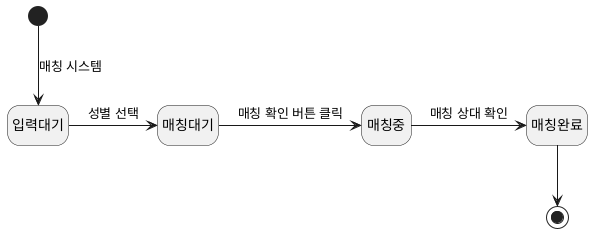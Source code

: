 @startuml
hide empty description

[*] --> 입력대기: 매칭 시스템
입력대기 -> 매칭대기: 성별 선택
매칭대기 -> 매칭중: 매칭 확인 버튼 클릭
매칭중 -> 매칭완료: 매칭 상대 확인
매칭완료 --> [*]
@enduml